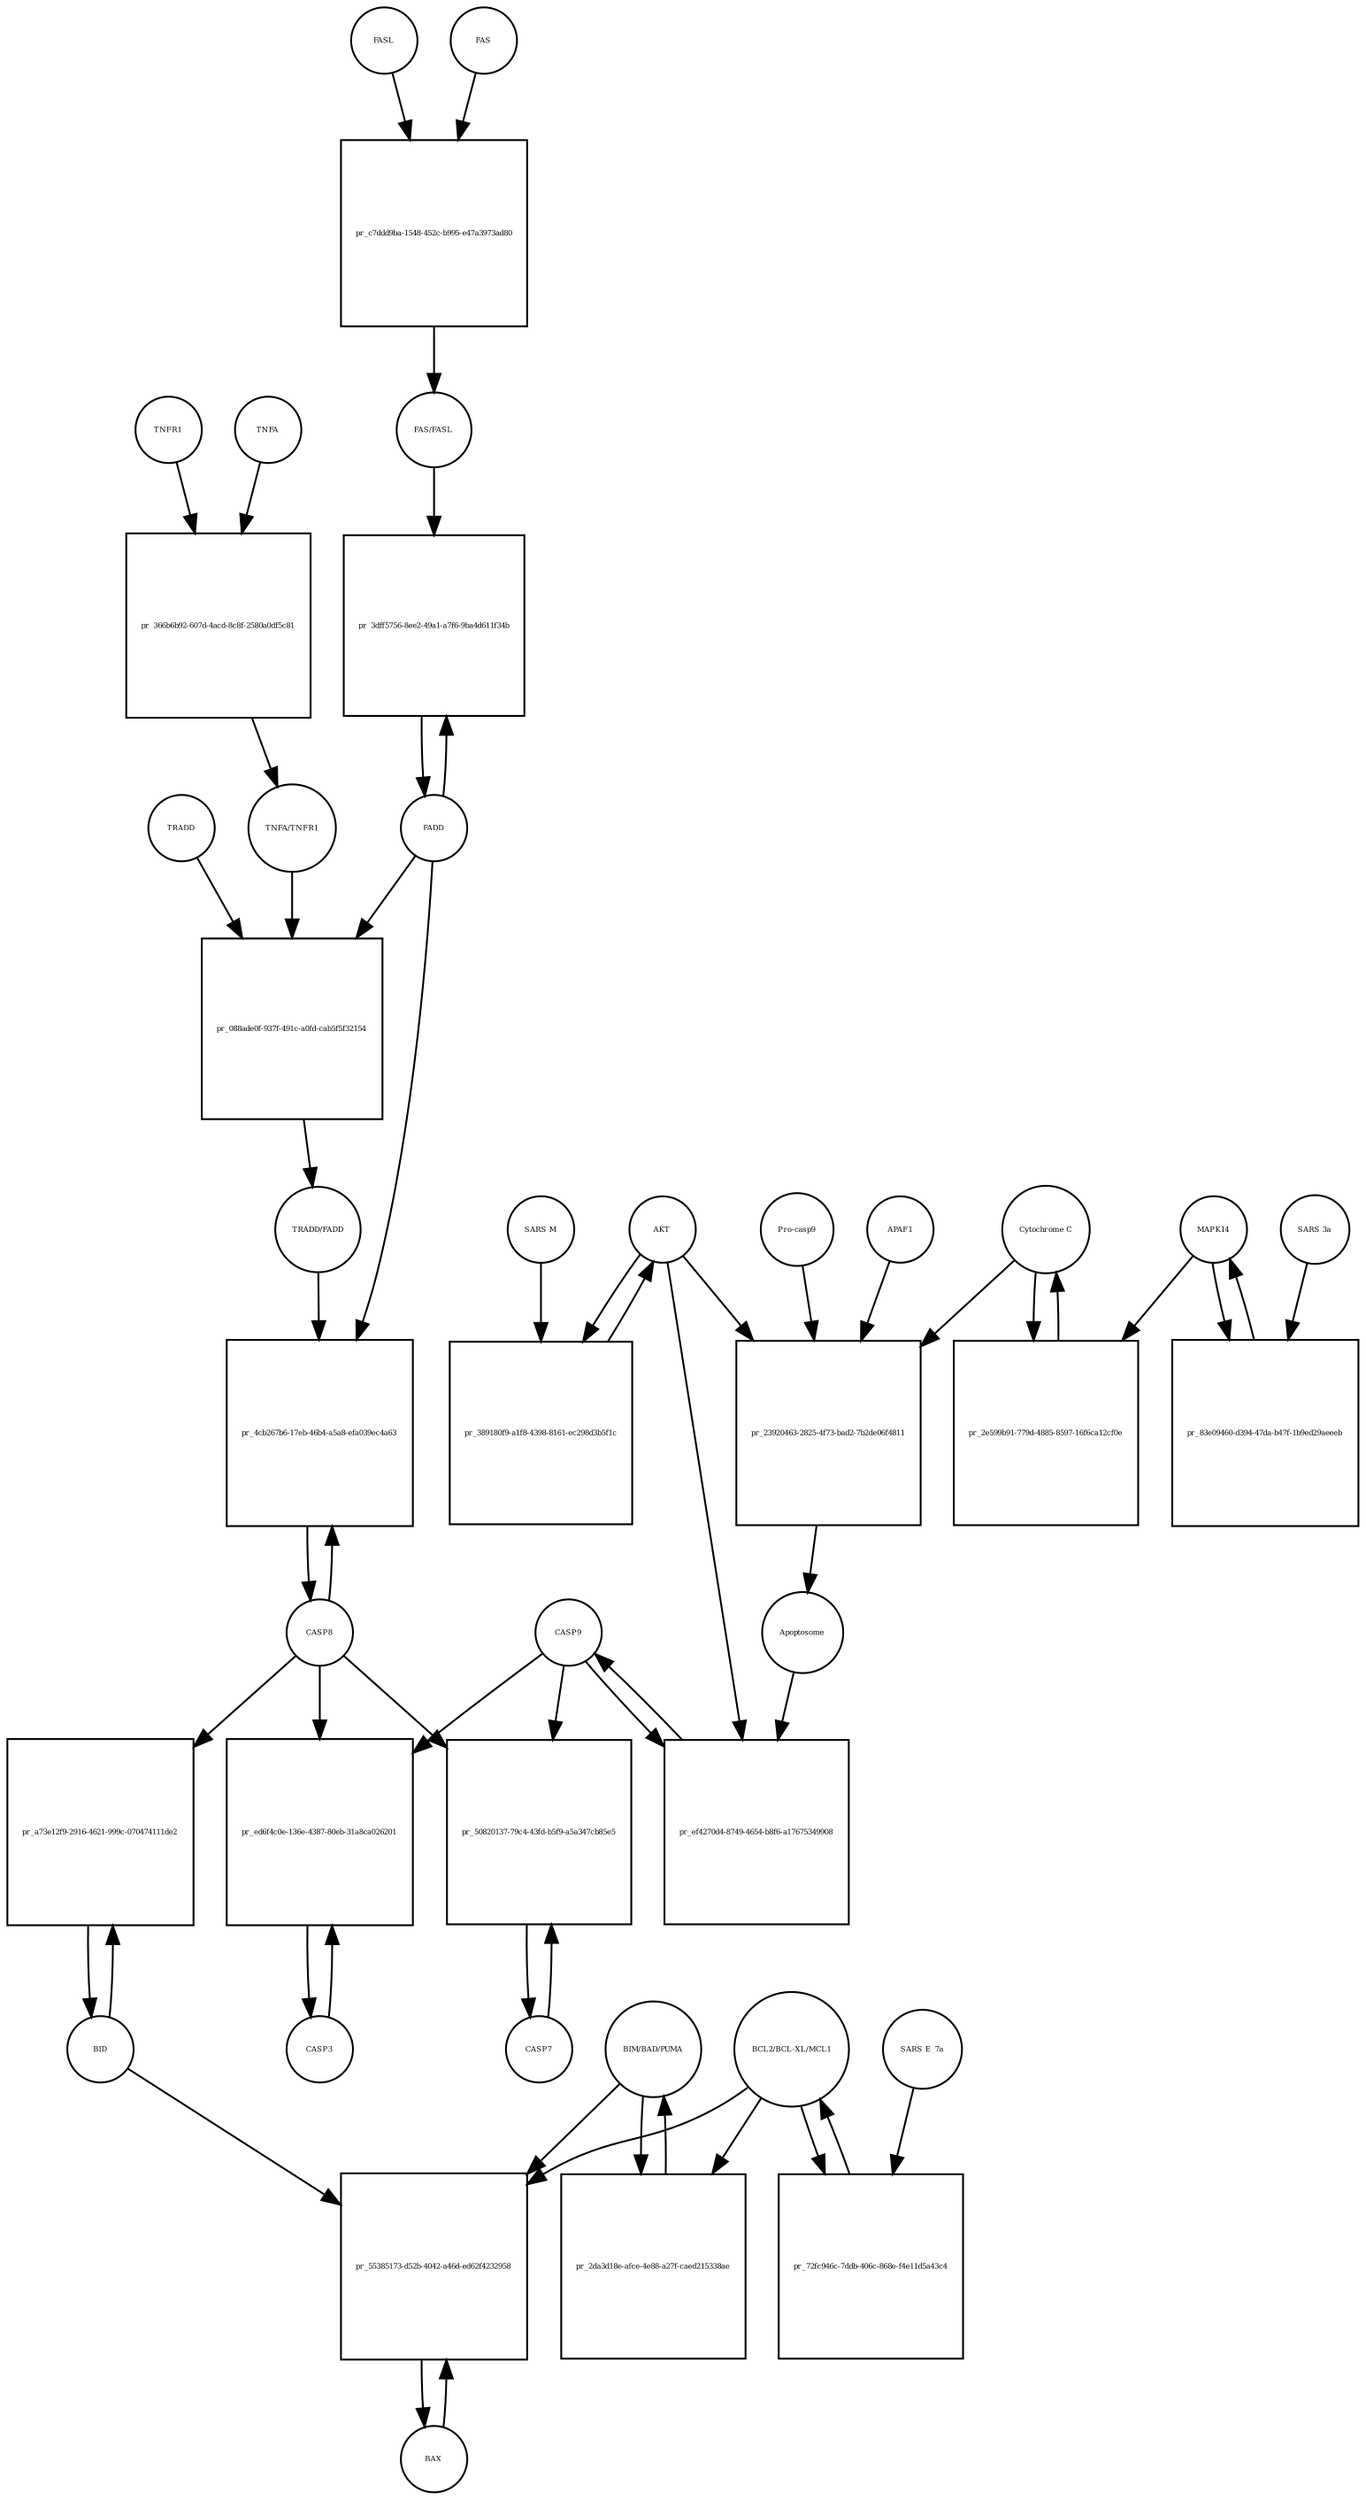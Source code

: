 strict digraph  {
FASL [annotation="", bipartite=0, cls=macromolecule, fontsize=4, label=FASL, shape=circle];
"pr_c7ddd9ba-1548-452c-b995-e47a3973ad80" [annotation="", bipartite=1, cls=process, fontsize=4, label="pr_c7ddd9ba-1548-452c-b995-e47a3973ad80", shape=square];
FAS [annotation="", bipartite=0, cls=macromolecule, fontsize=4, label=FAS, shape=circle];
"FAS/FASL" [annotation="", bipartite=0, cls=complex, fontsize=4, label="FAS/FASL", shape=circle];
TNFA [annotation="", bipartite=0, cls=macromolecule, fontsize=4, label=TNFA, shape=circle];
"pr_366b6b92-607d-4acd-8c8f-2580a0df5c81" [annotation="", bipartite=1, cls=process, fontsize=4, label="pr_366b6b92-607d-4acd-8c8f-2580a0df5c81", shape=square];
TNFR1 [annotation="", bipartite=0, cls=macromolecule, fontsize=4, label=TNFR1, shape=circle];
"TNFA/TNFR1" [annotation="", bipartite=0, cls=complex, fontsize=4, label="TNFA/TNFR1", shape=circle];
FADD [annotation="", bipartite=0, cls=macromolecule, fontsize=4, label=FADD, shape=circle];
"pr_3dff5756-8ee2-49a1-a7f6-9ba4d611f34b" [annotation="", bipartite=1, cls=process, fontsize=4, label="pr_3dff5756-8ee2-49a1-a7f6-9ba4d611f34b", shape=square];
CASP8 [annotation="", bipartite=0, cls=macromolecule, fontsize=4, label=CASP8, shape=circle];
"pr_4cb267b6-17eb-46b4-a5a8-efa039ec4a63" [annotation="", bipartite=1, cls=process, fontsize=4, label="pr_4cb267b6-17eb-46b4-a5a8-efa039ec4a63", shape=square];
"TRADD/FADD" [annotation="", bipartite=0, cls=complex, fontsize=4, label="TRADD/FADD", shape=circle];
CASP3 [annotation="", bipartite=0, cls=macromolecule, fontsize=4, label=CASP3, shape=circle];
"pr_ed6f4c0e-136e-4387-80eb-31a8ca026201" [annotation="", bipartite=1, cls=process, fontsize=4, label="pr_ed6f4c0e-136e-4387-80eb-31a8ca026201", shape=square];
CASP9 [annotation="", bipartite=0, cls=macromolecule, fontsize=4, label=CASP9, shape=circle];
"pr_ef4270d4-8749-4654-b8f6-a17675349908" [annotation="", bipartite=1, cls=process, fontsize=4, label="pr_ef4270d4-8749-4654-b8f6-a17675349908", shape=square];
Apoptosome [annotation="", bipartite=0, cls=complex, fontsize=4, label=Apoptosome, shape=circle];
AKT [annotation="", bipartite=0, cls=macromolecule, fontsize=4, label=AKT, shape=circle];
BID [annotation="", bipartite=0, cls=macromolecule, fontsize=4, label=BID, shape=circle];
"pr_a73e12f9-2916-4621-999c-070474111de2" [annotation="", bipartite=1, cls=process, fontsize=4, label="pr_a73e12f9-2916-4621-999c-070474111de2", shape=square];
BAX [annotation="", bipartite=0, cls=macromolecule, fontsize=4, label=BAX, shape=circle];
"pr_55385173-d52b-4042-a46d-ed62f4232958" [annotation="", bipartite=1, cls=process, fontsize=4, label="pr_55385173-d52b-4042-a46d-ed62f4232958", shape=square];
"BIM/BAD/PUMA" [annotation="", bipartite=0, cls=complex, fontsize=4, label="BIM/BAD/PUMA", shape=circle];
"BCL2/BCL-XL/MCL1" [annotation="", bipartite=0, cls=complex, fontsize=4, label="BCL2/BCL-XL/MCL1", shape=circle];
"Cytochrome C" [annotation="", bipartite=0, cls=macromolecule, fontsize=4, label="Cytochrome C", shape=circle];
"pr_2e599b91-779d-4885-8597-16f6ca12cf0e" [annotation="", bipartite=1, cls=process, fontsize=4, label="pr_2e599b91-779d-4885-8597-16f6ca12cf0e", shape=square];
MAPK14 [annotation="", bipartite=0, cls=macromolecule, fontsize=4, label=MAPK14, shape=circle];
APAF1 [annotation="", bipartite=0, cls=macromolecule, fontsize=4, label=APAF1, shape=circle];
"pr_23920463-2825-4f73-bad2-7b2de06f4811" [annotation="", bipartite=1, cls=process, fontsize=4, label="pr_23920463-2825-4f73-bad2-7b2de06f4811", shape=square];
"Pro-casp9" [annotation="", bipartite=0, cls=macromolecule, fontsize=4, label="Pro-casp9", shape=circle];
CASP7 [annotation="", bipartite=0, cls=macromolecule, fontsize=4, label=CASP7, shape=circle];
"pr_50820137-79c4-43fd-b5f9-a5a347cb85e5" [annotation="", bipartite=1, cls=process, fontsize=4, label="pr_50820137-79c4-43fd-b5f9-a5a347cb85e5", shape=square];
"pr_389180f9-a1f8-4398-8161-ec298d3b5f1c" [annotation="", bipartite=1, cls=process, fontsize=4, label="pr_389180f9-a1f8-4398-8161-ec298d3b5f1c", shape=square];
"SARS M" [annotation="", bipartite=0, cls=macromolecule, fontsize=4, label="SARS M", shape=circle];
"pr_088ade0f-937f-491c-a0fd-cab5f5f32154" [annotation="", bipartite=1, cls=process, fontsize=4, label="pr_088ade0f-937f-491c-a0fd-cab5f5f32154", shape=square];
TRADD [annotation="", bipartite=0, cls=macromolecule, fontsize=4, label=TRADD, shape=circle];
"pr_83e09460-d394-47da-b47f-1b9ed29aeeeb" [annotation="", bipartite=1, cls=process, fontsize=4, label="pr_83e09460-d394-47da-b47f-1b9ed29aeeeb", shape=square];
"SARS 3a" [annotation="", bipartite=0, cls=macromolecule, fontsize=4, label="SARS 3a", shape=circle];
"pr_2da3d18e-afce-4e88-a27f-caed215338ae" [annotation="", bipartite=1, cls=process, fontsize=4, label="pr_2da3d18e-afce-4e88-a27f-caed215338ae", shape=square];
"pr_72fc946c-7ddb-406c-868e-f4e11d5a43c4" [annotation="", bipartite=1, cls=process, fontsize=4, label="pr_72fc946c-7ddb-406c-868e-f4e11d5a43c4", shape=square];
"SARS E_7a" [annotation="", bipartite=0, cls=macromolecule, fontsize=4, label="SARS E_7a", shape=circle];
FASL -> "pr_c7ddd9ba-1548-452c-b995-e47a3973ad80"  [annotation="", interaction_type=consumption];
"pr_c7ddd9ba-1548-452c-b995-e47a3973ad80" -> "FAS/FASL"  [annotation="", interaction_type=production];
FAS -> "pr_c7ddd9ba-1548-452c-b995-e47a3973ad80"  [annotation="", interaction_type=consumption];
"FAS/FASL" -> "pr_3dff5756-8ee2-49a1-a7f6-9ba4d611f34b"  [annotation="urn_miriam_kegg.pathway_hsa04210", interaction_type=catalysis];
TNFA -> "pr_366b6b92-607d-4acd-8c8f-2580a0df5c81"  [annotation="", interaction_type=consumption];
"pr_366b6b92-607d-4acd-8c8f-2580a0df5c81" -> "TNFA/TNFR1"  [annotation="", interaction_type=production];
TNFR1 -> "pr_366b6b92-607d-4acd-8c8f-2580a0df5c81"  [annotation="", interaction_type=consumption];
"TNFA/TNFR1" -> "pr_088ade0f-937f-491c-a0fd-cab5f5f32154"  [annotation="urn_miriam_kegg.pathway_hsa04210", interaction_type=catalysis];
FADD -> "pr_3dff5756-8ee2-49a1-a7f6-9ba4d611f34b"  [annotation="", interaction_type=consumption];
FADD -> "pr_4cb267b6-17eb-46b4-a5a8-efa039ec4a63"  [annotation="urn_miriam_kegg.pathway_hsa04210", interaction_type=catalysis];
FADD -> "pr_088ade0f-937f-491c-a0fd-cab5f5f32154"  [annotation="", interaction_type=consumption];
"pr_3dff5756-8ee2-49a1-a7f6-9ba4d611f34b" -> FADD  [annotation="", interaction_type=production];
CASP8 -> "pr_4cb267b6-17eb-46b4-a5a8-efa039ec4a63"  [annotation="", interaction_type=consumption];
CASP8 -> "pr_ed6f4c0e-136e-4387-80eb-31a8ca026201"  [annotation="urn_miriam_kegg.pathway_hsa04210", interaction_type=catalysis];
CASP8 -> "pr_a73e12f9-2916-4621-999c-070474111de2"  [annotation="urn_miriam_kegg.pathway_hsa04210", interaction_type=catalysis];
CASP8 -> "pr_50820137-79c4-43fd-b5f9-a5a347cb85e5"  [annotation="urn_miriam_kegg.pathway_hsa04210", interaction_type=catalysis];
"pr_4cb267b6-17eb-46b4-a5a8-efa039ec4a63" -> CASP8  [annotation="", interaction_type=production];
"TRADD/FADD" -> "pr_4cb267b6-17eb-46b4-a5a8-efa039ec4a63"  [annotation="urn_miriam_kegg.pathway_hsa04210", interaction_type=catalysis];
CASP3 -> "pr_ed6f4c0e-136e-4387-80eb-31a8ca026201"  [annotation="", interaction_type=consumption];
"pr_ed6f4c0e-136e-4387-80eb-31a8ca026201" -> CASP3  [annotation="", interaction_type=production];
CASP9 -> "pr_ed6f4c0e-136e-4387-80eb-31a8ca026201"  [annotation="urn_miriam_kegg.pathway_hsa04210", interaction_type=catalysis];
CASP9 -> "pr_ef4270d4-8749-4654-b8f6-a17675349908"  [annotation="", interaction_type=consumption];
CASP9 -> "pr_50820137-79c4-43fd-b5f9-a5a347cb85e5"  [annotation="urn_miriam_kegg.pathway_hsa04210", interaction_type=catalysis];
"pr_ef4270d4-8749-4654-b8f6-a17675349908" -> CASP9  [annotation="", interaction_type=production];
Apoptosome -> "pr_ef4270d4-8749-4654-b8f6-a17675349908"  [annotation="urn_miriam_kegg.pathway_hsa04210", interaction_type=catalysis];
AKT -> "pr_ef4270d4-8749-4654-b8f6-a17675349908"  [annotation="urn_miriam_kegg.pathway_hsa04210", interaction_type=inhibition];
AKT -> "pr_23920463-2825-4f73-bad2-7b2de06f4811"  [annotation="urn_miriam_kegg.pathway_hsa04210", interaction_type=inhibition];
AKT -> "pr_389180f9-a1f8-4398-8161-ec298d3b5f1c"  [annotation="", interaction_type=consumption];
BID -> "pr_a73e12f9-2916-4621-999c-070474111de2"  [annotation="", interaction_type=consumption];
BID -> "pr_55385173-d52b-4042-a46d-ed62f4232958"  [annotation=urn_miriam_pubmed_31226023, interaction_type=catalysis];
"pr_a73e12f9-2916-4621-999c-070474111de2" -> BID  [annotation="", interaction_type=production];
BAX -> "pr_55385173-d52b-4042-a46d-ed62f4232958"  [annotation="", interaction_type=consumption];
"pr_55385173-d52b-4042-a46d-ed62f4232958" -> BAX  [annotation="", interaction_type=production];
"BIM/BAD/PUMA" -> "pr_55385173-d52b-4042-a46d-ed62f4232958"  [annotation=urn_miriam_pubmed_31226023, interaction_type=catalysis];
"BIM/BAD/PUMA" -> "pr_2da3d18e-afce-4e88-a27f-caed215338ae"  [annotation="", interaction_type=consumption];
"BCL2/BCL-XL/MCL1" -> "pr_55385173-d52b-4042-a46d-ed62f4232958"  [annotation=urn_miriam_pubmed_31226023, interaction_type=inhibition];
"BCL2/BCL-XL/MCL1" -> "pr_2da3d18e-afce-4e88-a27f-caed215338ae"  [annotation="", interaction_type=inhibition];
"BCL2/BCL-XL/MCL1" -> "pr_72fc946c-7ddb-406c-868e-f4e11d5a43c4"  [annotation="", interaction_type=consumption];
"Cytochrome C" -> "pr_2e599b91-779d-4885-8597-16f6ca12cf0e"  [annotation="", interaction_type=consumption];
"Cytochrome C" -> "pr_23920463-2825-4f73-bad2-7b2de06f4811"  [annotation="", interaction_type=consumption];
"pr_2e599b91-779d-4885-8597-16f6ca12cf0e" -> "Cytochrome C"  [annotation="", interaction_type=production];
MAPK14 -> "pr_2e599b91-779d-4885-8597-16f6ca12cf0e"  [annotation="urn_miriam_kegg.pathway_hsa04210|urn_miriam_pubmed_31226023", interaction_type=catalysis];
MAPK14 -> "pr_83e09460-d394-47da-b47f-1b9ed29aeeeb"  [annotation="", interaction_type=consumption];
APAF1 -> "pr_23920463-2825-4f73-bad2-7b2de06f4811"  [annotation="", interaction_type=consumption];
"pr_23920463-2825-4f73-bad2-7b2de06f4811" -> Apoptosome  [annotation="", interaction_type=production];
"Pro-casp9" -> "pr_23920463-2825-4f73-bad2-7b2de06f4811"  [annotation="", interaction_type=consumption];
CASP7 -> "pr_50820137-79c4-43fd-b5f9-a5a347cb85e5"  [annotation="", interaction_type=consumption];
"pr_50820137-79c4-43fd-b5f9-a5a347cb85e5" -> CASP7  [annotation="", interaction_type=production];
"pr_389180f9-a1f8-4398-8161-ec298d3b5f1c" -> AKT  [annotation="", interaction_type=production];
"SARS M" -> "pr_389180f9-a1f8-4398-8161-ec298d3b5f1c"  [annotation=urn_miriam_pubmed_31226023, interaction_type=inhibition];
"pr_088ade0f-937f-491c-a0fd-cab5f5f32154" -> "TRADD/FADD"  [annotation="", interaction_type=production];
TRADD -> "pr_088ade0f-937f-491c-a0fd-cab5f5f32154"  [annotation="", interaction_type=consumption];
"pr_83e09460-d394-47da-b47f-1b9ed29aeeeb" -> MAPK14  [annotation="", interaction_type=production];
"SARS 3a" -> "pr_83e09460-d394-47da-b47f-1b9ed29aeeeb"  [annotation=urn_miriam_pubmed_31226023, interaction_type=catalysis];
"pr_2da3d18e-afce-4e88-a27f-caed215338ae" -> "BIM/BAD/PUMA"  [annotation="", interaction_type=production];
"pr_72fc946c-7ddb-406c-868e-f4e11d5a43c4" -> "BCL2/BCL-XL/MCL1"  [annotation="", interaction_type=production];
"SARS E_7a" -> "pr_72fc946c-7ddb-406c-868e-f4e11d5a43c4"  [annotation="", interaction_type=inhibition];
}
